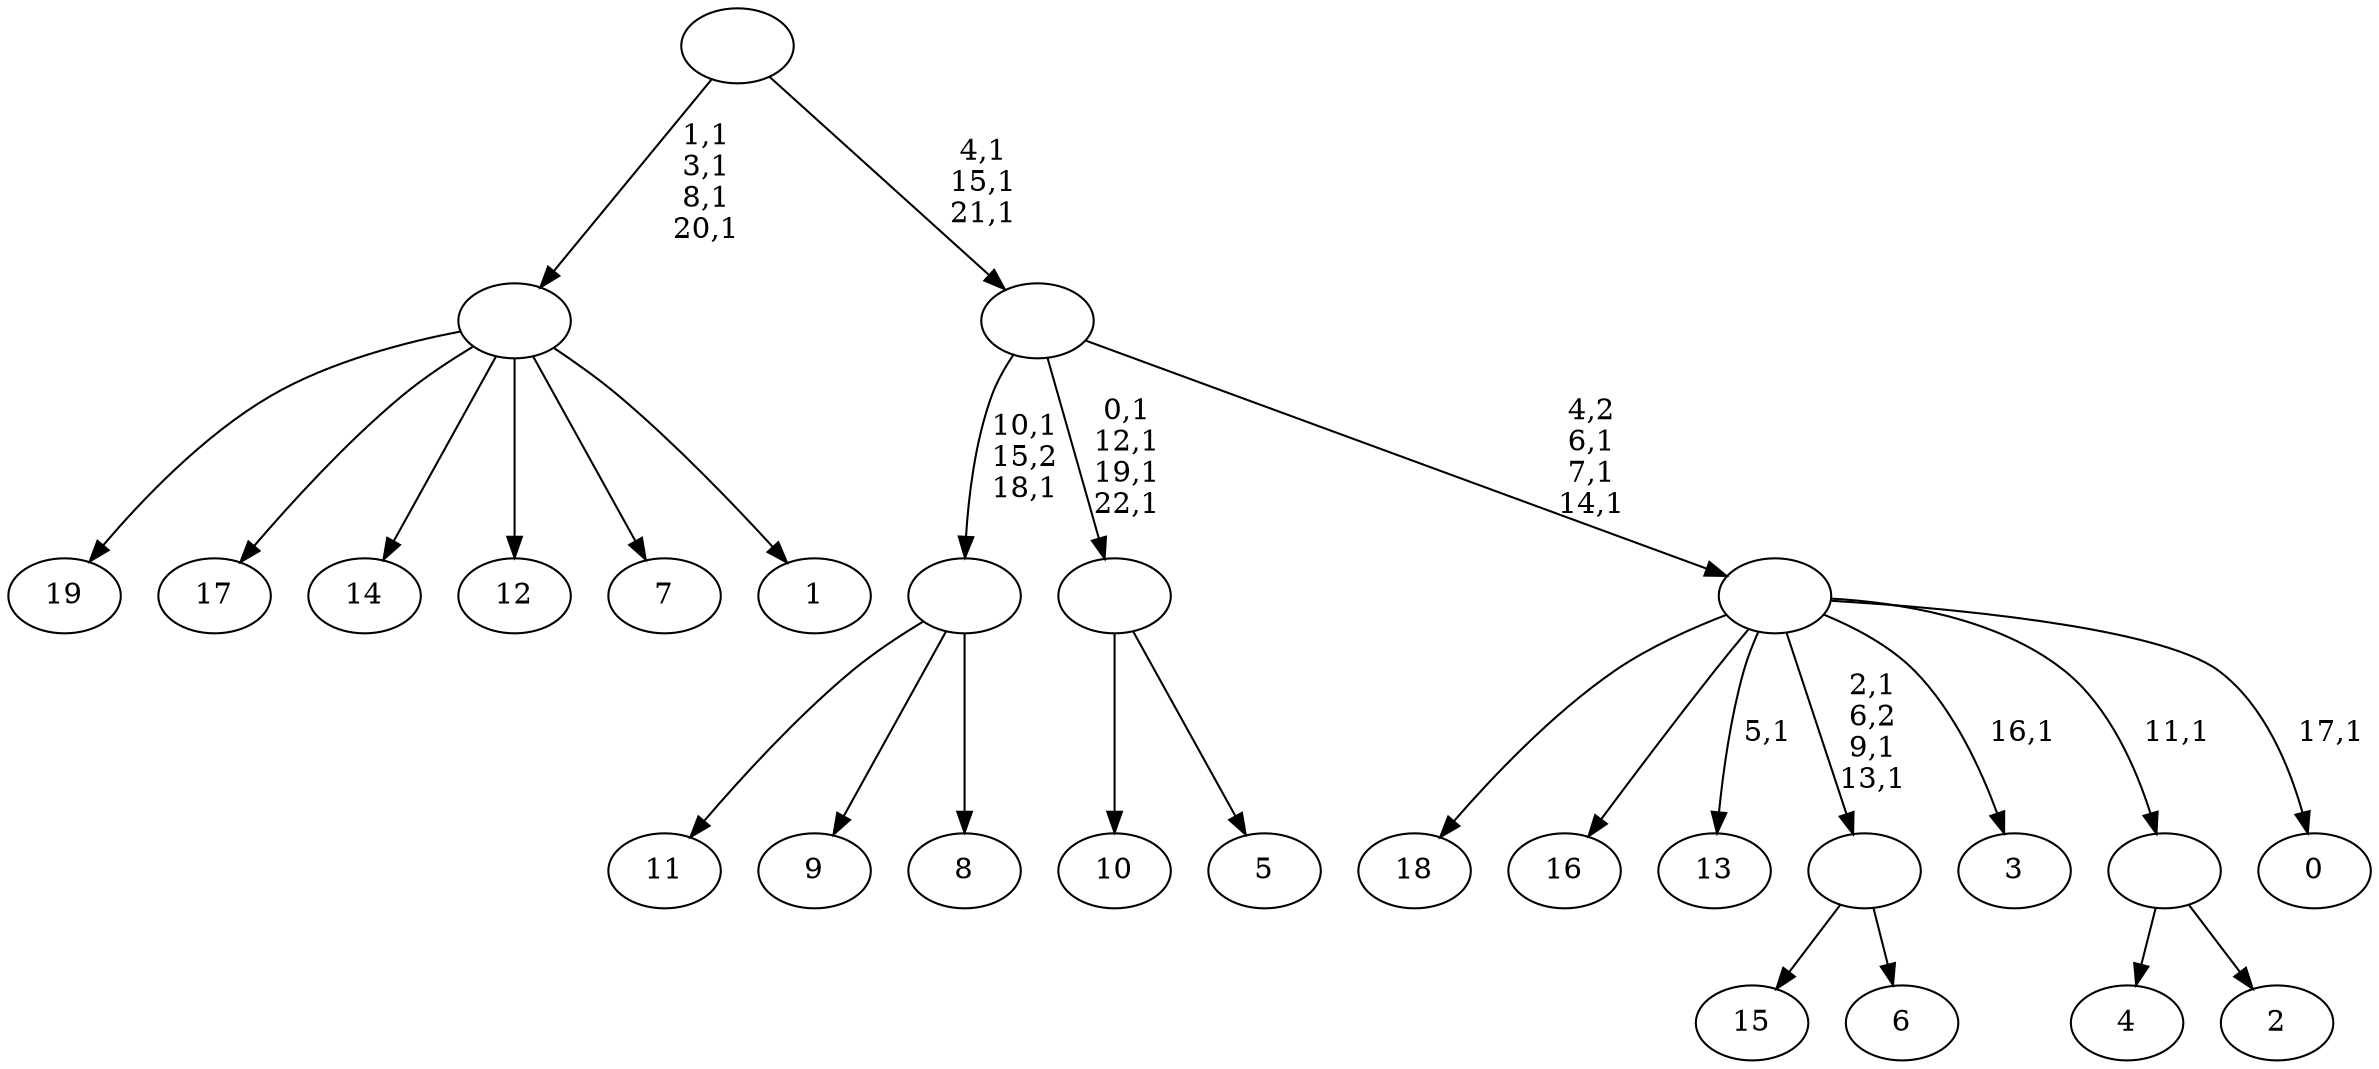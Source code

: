 digraph T {
	43 [label="19"]
	42 [label="18"]
	41 [label="17"]
	40 [label="16"]
	39 [label="15"]
	38 [label="14"]
	37 [label="13"]
	35 [label="12"]
	34 [label="11"]
	33 [label="10"]
	32 [label="9"]
	31 [label="8"]
	30 [label=""]
	28 [label="7"]
	27 [label="6"]
	26 [label=""]
	23 [label="5"]
	22 [label=""]
	18 [label="4"]
	17 [label="3"]
	15 [label="2"]
	14 [label=""]
	13 [label="1"]
	12 [label=""]
	8 [label="0"]
	6 [label=""]
	3 [label=""]
	0 [label=""]
	30 -> 34 [label=""]
	30 -> 32 [label=""]
	30 -> 31 [label=""]
	26 -> 39 [label=""]
	26 -> 27 [label=""]
	22 -> 33 [label=""]
	22 -> 23 [label=""]
	14 -> 18 [label=""]
	14 -> 15 [label=""]
	12 -> 43 [label=""]
	12 -> 41 [label=""]
	12 -> 38 [label=""]
	12 -> 35 [label=""]
	12 -> 28 [label=""]
	12 -> 13 [label=""]
	6 -> 8 [label="17,1"]
	6 -> 17 [label="16,1"]
	6 -> 26 [label="2,1\n6,2\n9,1\n13,1"]
	6 -> 37 [label="5,1"]
	6 -> 42 [label=""]
	6 -> 40 [label=""]
	6 -> 14 [label="11,1"]
	3 -> 6 [label="4,2\n6,1\n7,1\n14,1"]
	3 -> 22 [label="0,1\n12,1\n19,1\n22,1"]
	3 -> 30 [label="10,1\n15,2\n18,1"]
	0 -> 3 [label="4,1\n15,1\n21,1"]
	0 -> 12 [label="1,1\n3,1\n8,1\n20,1"]
}
